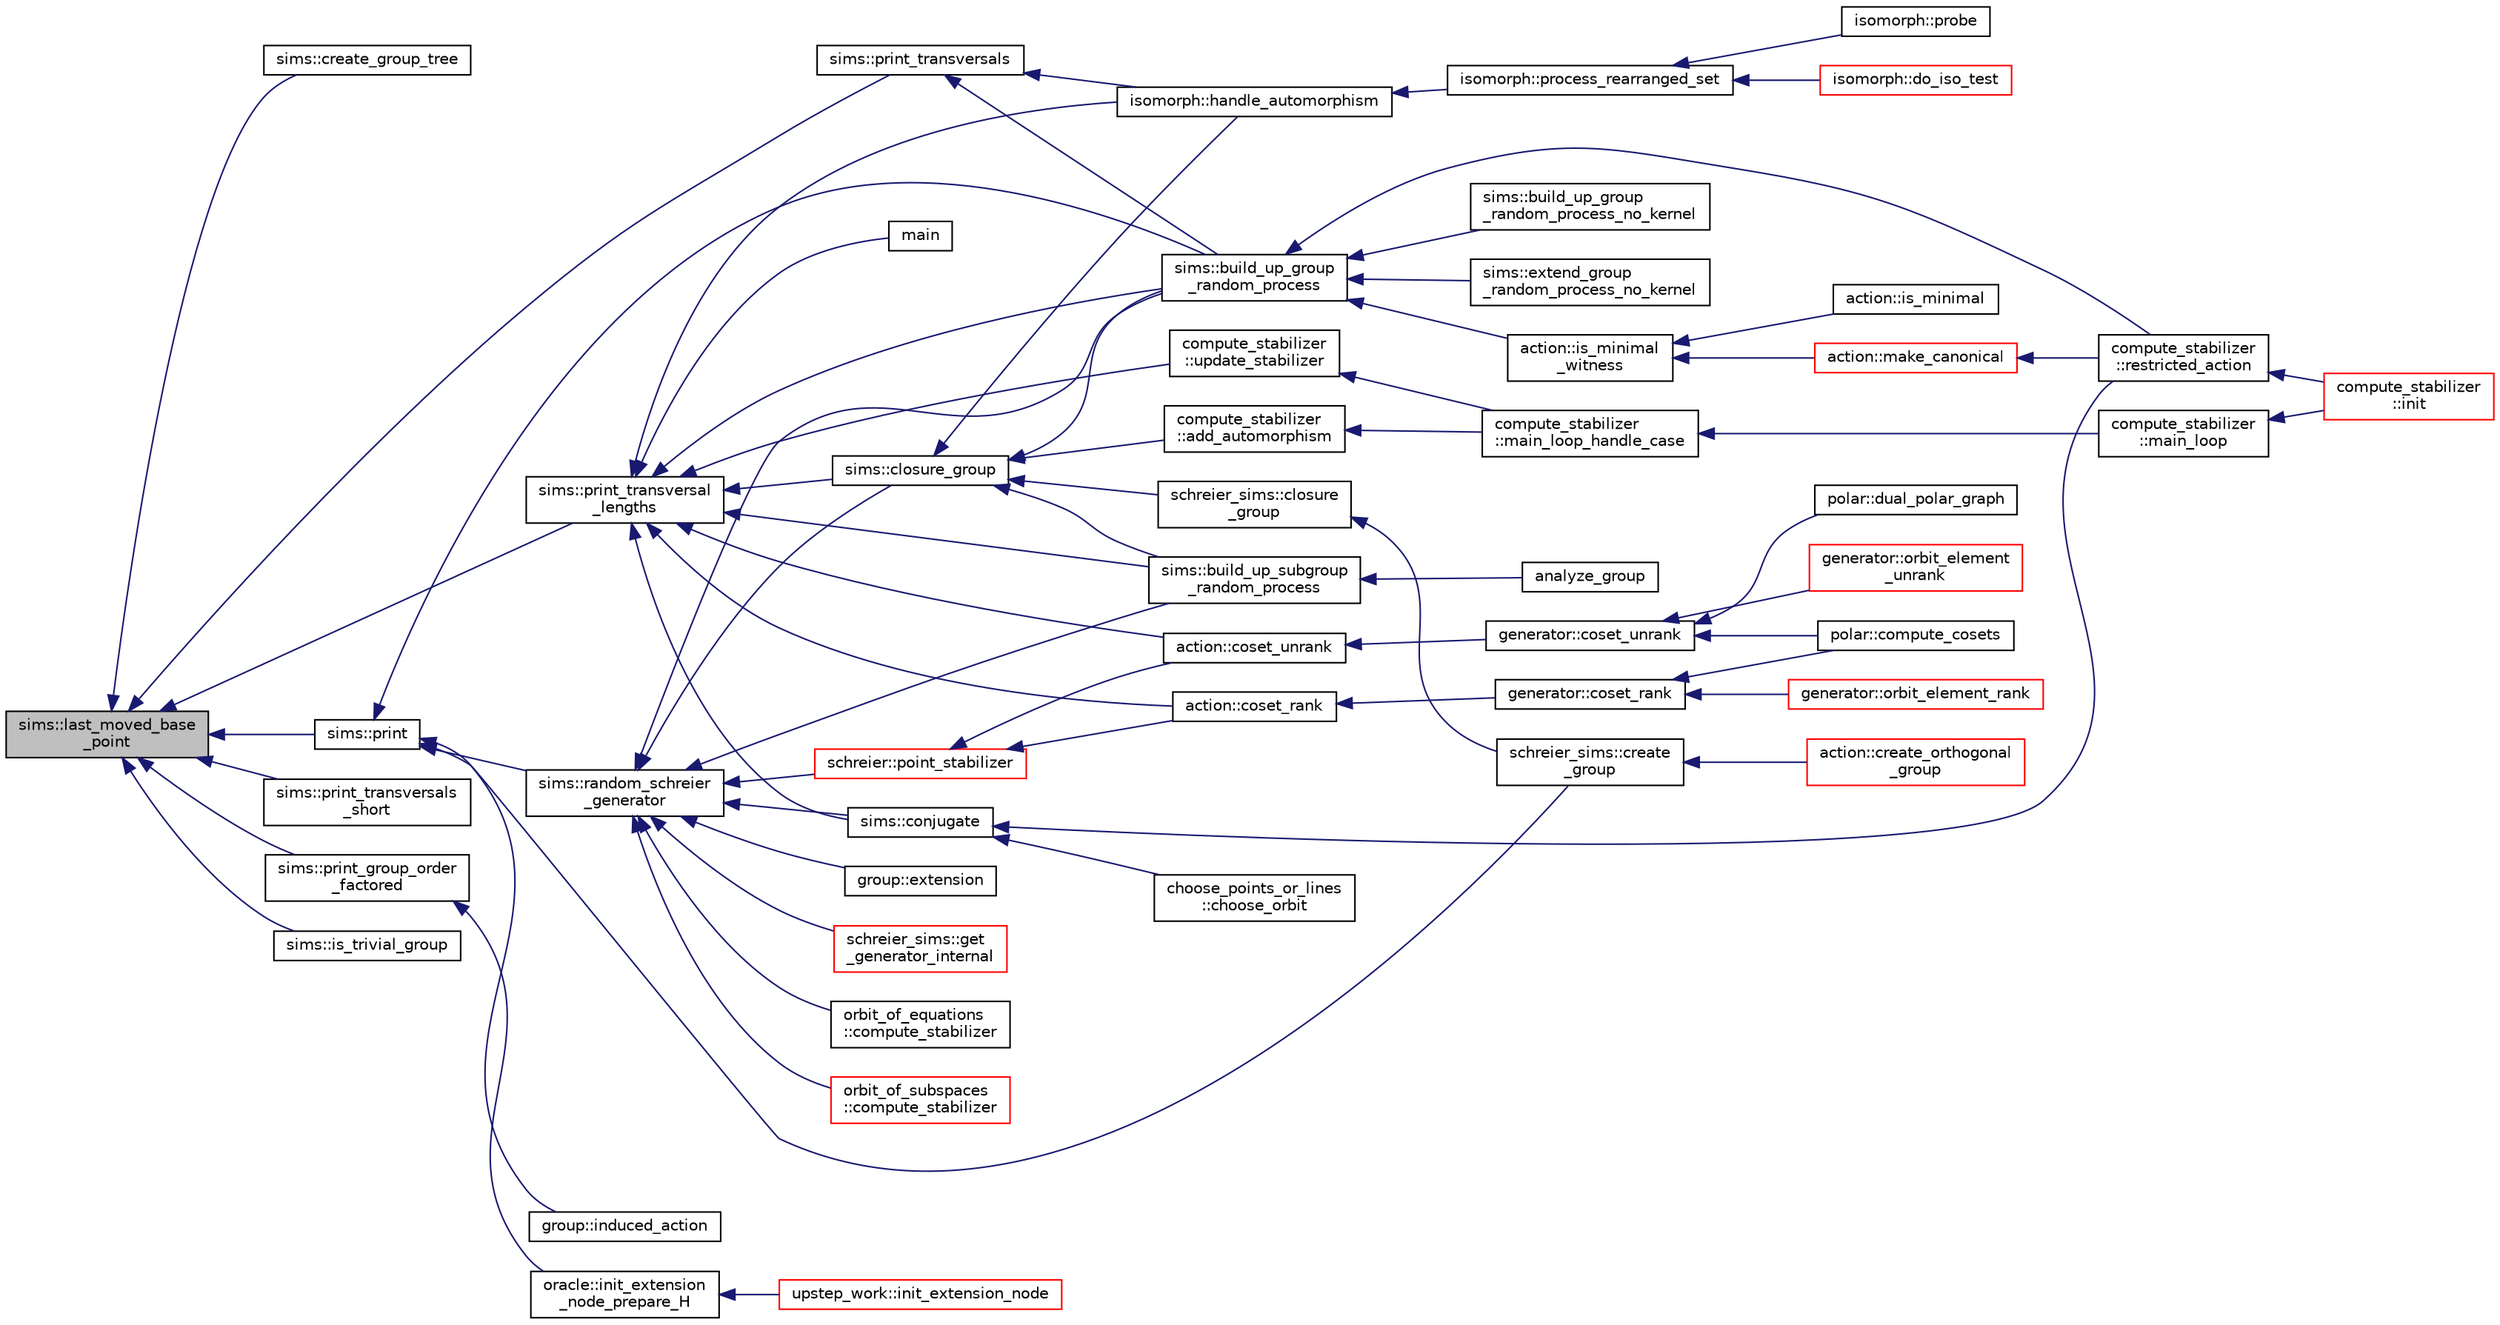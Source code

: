 digraph "sims::last_moved_base_point"
{
  edge [fontname="Helvetica",fontsize="10",labelfontname="Helvetica",labelfontsize="10"];
  node [fontname="Helvetica",fontsize="10",shape=record];
  rankdir="LR";
  Node7392 [label="sims::last_moved_base\l_point",height=0.2,width=0.4,color="black", fillcolor="grey75", style="filled", fontcolor="black"];
  Node7392 -> Node7393 [dir="back",color="midnightblue",fontsize="10",style="solid",fontname="Helvetica"];
  Node7393 [label="sims::create_group_tree",height=0.2,width=0.4,color="black", fillcolor="white", style="filled",URL="$d9/df3/classsims.html#a10ac0f054b6366025465e6775cb9983a"];
  Node7392 -> Node7394 [dir="back",color="midnightblue",fontsize="10",style="solid",fontname="Helvetica"];
  Node7394 [label="sims::print_transversals",height=0.2,width=0.4,color="black", fillcolor="white", style="filled",URL="$d9/df3/classsims.html#a77dbb9429e40ca83098f314bf0e3c44a"];
  Node7394 -> Node7395 [dir="back",color="midnightblue",fontsize="10",style="solid",fontname="Helvetica"];
  Node7395 [label="sims::build_up_group\l_random_process",height=0.2,width=0.4,color="black", fillcolor="white", style="filled",URL="$d9/df3/classsims.html#afde54d656304b5a92459615f2690ea64"];
  Node7395 -> Node7396 [dir="back",color="midnightblue",fontsize="10",style="solid",fontname="Helvetica"];
  Node7396 [label="action::is_minimal\l_witness",height=0.2,width=0.4,color="black", fillcolor="white", style="filled",URL="$d2/d86/classaction.html#aabf5ea4227f124eac2badc5d5225e220"];
  Node7396 -> Node7397 [dir="back",color="midnightblue",fontsize="10",style="solid",fontname="Helvetica"];
  Node7397 [label="action::is_minimal",height=0.2,width=0.4,color="black", fillcolor="white", style="filled",URL="$d2/d86/classaction.html#a1905e4012d6352a0337f6ee25ef3a875"];
  Node7396 -> Node7398 [dir="back",color="midnightblue",fontsize="10",style="solid",fontname="Helvetica"];
  Node7398 [label="action::make_canonical",height=0.2,width=0.4,color="red", fillcolor="white", style="filled",URL="$d2/d86/classaction.html#ae20ff0b8d092d2eddf9b661fb8821fd2"];
  Node7398 -> Node7403 [dir="back",color="midnightblue",fontsize="10",style="solid",fontname="Helvetica"];
  Node7403 [label="compute_stabilizer\l::restricted_action",height=0.2,width=0.4,color="black", fillcolor="white", style="filled",URL="$d8/d30/classcompute__stabilizer.html#a895df470da0ac14f812c3c4b6f2280b9"];
  Node7403 -> Node7404 [dir="back",color="midnightblue",fontsize="10",style="solid",fontname="Helvetica"];
  Node7404 [label="compute_stabilizer\l::init",height=0.2,width=0.4,color="red", fillcolor="white", style="filled",URL="$d8/d30/classcompute__stabilizer.html#a36a1729430f317a65559220a8206a7d7"];
  Node7395 -> Node7417 [dir="back",color="midnightblue",fontsize="10",style="solid",fontname="Helvetica"];
  Node7417 [label="sims::build_up_group\l_random_process_no_kernel",height=0.2,width=0.4,color="black", fillcolor="white", style="filled",URL="$d9/df3/classsims.html#a33747471a3e1ebdee59aff4edde62669"];
  Node7395 -> Node7418 [dir="back",color="midnightblue",fontsize="10",style="solid",fontname="Helvetica"];
  Node7418 [label="sims::extend_group\l_random_process_no_kernel",height=0.2,width=0.4,color="black", fillcolor="white", style="filled",URL="$d9/df3/classsims.html#a20958fd83e43b33c009e873b9df2fa11"];
  Node7395 -> Node7403 [dir="back",color="midnightblue",fontsize="10",style="solid",fontname="Helvetica"];
  Node7394 -> Node7419 [dir="back",color="midnightblue",fontsize="10",style="solid",fontname="Helvetica"];
  Node7419 [label="isomorph::handle_automorphism",height=0.2,width=0.4,color="black", fillcolor="white", style="filled",URL="$d3/d5f/classisomorph.html#a95e0ae39f992234f7cbeb6f1d57d82df"];
  Node7419 -> Node7420 [dir="back",color="midnightblue",fontsize="10",style="solid",fontname="Helvetica"];
  Node7420 [label="isomorph::process_rearranged_set",height=0.2,width=0.4,color="black", fillcolor="white", style="filled",URL="$d3/d5f/classisomorph.html#a7767fd5f1da6dfd7f93810be99ba4ab6"];
  Node7420 -> Node7421 [dir="back",color="midnightblue",fontsize="10",style="solid",fontname="Helvetica"];
  Node7421 [label="isomorph::probe",height=0.2,width=0.4,color="black", fillcolor="white", style="filled",URL="$d3/d5f/classisomorph.html#a9cb6fed7b6ac639d886b117a1f454441"];
  Node7420 -> Node7422 [dir="back",color="midnightblue",fontsize="10",style="solid",fontname="Helvetica"];
  Node7422 [label="isomorph::do_iso_test",height=0.2,width=0.4,color="red", fillcolor="white", style="filled",URL="$d3/d5f/classisomorph.html#a51fc3bf5cc3a99282a489b2df37ee24e"];
  Node7392 -> Node7428 [dir="back",color="midnightblue",fontsize="10",style="solid",fontname="Helvetica"];
  Node7428 [label="sims::print_transversals\l_short",height=0.2,width=0.4,color="black", fillcolor="white", style="filled",URL="$d9/df3/classsims.html#a817d3d28dddde6291dd166eed121057e"];
  Node7392 -> Node7429 [dir="back",color="midnightblue",fontsize="10",style="solid",fontname="Helvetica"];
  Node7429 [label="sims::print_transversal\l_lengths",height=0.2,width=0.4,color="black", fillcolor="white", style="filled",URL="$d9/df3/classsims.html#a122d9276cad4b4fbb8ea6f7831d43020"];
  Node7429 -> Node7430 [dir="back",color="midnightblue",fontsize="10",style="solid",fontname="Helvetica"];
  Node7430 [label="main",height=0.2,width=0.4,color="black", fillcolor="white", style="filled",URL="$d5/d0d/apps_2projective__space_2polar_8_c.html#a217dbf8b442f20279ea00b898af96f52"];
  Node7429 -> Node7431 [dir="back",color="midnightblue",fontsize="10",style="solid",fontname="Helvetica"];
  Node7431 [label="action::coset_unrank",height=0.2,width=0.4,color="black", fillcolor="white", style="filled",URL="$d2/d86/classaction.html#aeabf488f671d4e77a8a892eb58d82b34"];
  Node7431 -> Node7432 [dir="back",color="midnightblue",fontsize="10",style="solid",fontname="Helvetica"];
  Node7432 [label="generator::coset_unrank",height=0.2,width=0.4,color="black", fillcolor="white", style="filled",URL="$d7/d73/classgenerator.html#a489f02ee804f130f666029a46020aaf6"];
  Node7432 -> Node7433 [dir="back",color="midnightblue",fontsize="10",style="solid",fontname="Helvetica"];
  Node7433 [label="polar::compute_cosets",height=0.2,width=0.4,color="black", fillcolor="white", style="filled",URL="$da/d1c/classpolar.html#a1fae83636607982bad299fd84380fc40"];
  Node7432 -> Node7434 [dir="back",color="midnightblue",fontsize="10",style="solid",fontname="Helvetica"];
  Node7434 [label="polar::dual_polar_graph",height=0.2,width=0.4,color="black", fillcolor="white", style="filled",URL="$da/d1c/classpolar.html#a6e5e2b0d9d3447cac72cb82ce3d2e9e5"];
  Node7432 -> Node7435 [dir="back",color="midnightblue",fontsize="10",style="solid",fontname="Helvetica"];
  Node7435 [label="generator::orbit_element\l_unrank",height=0.2,width=0.4,color="red", fillcolor="white", style="filled",URL="$d7/d73/classgenerator.html#a26a8d0b1964170e19dcbd37fa0a4957f"];
  Node7429 -> Node7462 [dir="back",color="midnightblue",fontsize="10",style="solid",fontname="Helvetica"];
  Node7462 [label="action::coset_rank",height=0.2,width=0.4,color="black", fillcolor="white", style="filled",URL="$d2/d86/classaction.html#a5757c5b9562366be88526cc943c015e0"];
  Node7462 -> Node7463 [dir="back",color="midnightblue",fontsize="10",style="solid",fontname="Helvetica"];
  Node7463 [label="generator::coset_rank",height=0.2,width=0.4,color="black", fillcolor="white", style="filled",URL="$d7/d73/classgenerator.html#aee00240c0ae71885dd9d23b5423c56d9"];
  Node7463 -> Node7433 [dir="back",color="midnightblue",fontsize="10",style="solid",fontname="Helvetica"];
  Node7463 -> Node7464 [dir="back",color="midnightblue",fontsize="10",style="solid",fontname="Helvetica"];
  Node7464 [label="generator::orbit_element_rank",height=0.2,width=0.4,color="red", fillcolor="white", style="filled",URL="$d7/d73/classgenerator.html#a98e10a923dffa737fdb6ebc703d53fae"];
  Node7429 -> Node7466 [dir="back",color="midnightblue",fontsize="10",style="solid",fontname="Helvetica"];
  Node7466 [label="sims::conjugate",height=0.2,width=0.4,color="black", fillcolor="white", style="filled",URL="$d9/df3/classsims.html#ae5fdcadcb51929b4f5c02347384d8b8d"];
  Node7466 -> Node7403 [dir="back",color="midnightblue",fontsize="10",style="solid",fontname="Helvetica"];
  Node7466 -> Node7467 [dir="back",color="midnightblue",fontsize="10",style="solid",fontname="Helvetica"];
  Node7467 [label="choose_points_or_lines\l::choose_orbit",height=0.2,width=0.4,color="black", fillcolor="white", style="filled",URL="$d6/d75/classchoose__points__or__lines.html#a17def7dc2b9407b483d887fb24fab74d"];
  Node7429 -> Node7395 [dir="back",color="midnightblue",fontsize="10",style="solid",fontname="Helvetica"];
  Node7429 -> Node7468 [dir="back",color="midnightblue",fontsize="10",style="solid",fontname="Helvetica"];
  Node7468 [label="sims::closure_group",height=0.2,width=0.4,color="black", fillcolor="white", style="filled",URL="$d9/df3/classsims.html#a7ecab5d843b1960ba9386e1b5dd41b95"];
  Node7468 -> Node7469 [dir="back",color="midnightblue",fontsize="10",style="solid",fontname="Helvetica"];
  Node7469 [label="schreier_sims::closure\l_group",height=0.2,width=0.4,color="black", fillcolor="white", style="filled",URL="$d0/da8/classschreier__sims.html#ab7b5e8db97b550983b0213f713365feb"];
  Node7469 -> Node7470 [dir="back",color="midnightblue",fontsize="10",style="solid",fontname="Helvetica"];
  Node7470 [label="schreier_sims::create\l_group",height=0.2,width=0.4,color="black", fillcolor="white", style="filled",URL="$d0/da8/classschreier__sims.html#a1423aec8f5f7f69d0518cd4e69e29b07"];
  Node7470 -> Node7471 [dir="back",color="midnightblue",fontsize="10",style="solid",fontname="Helvetica"];
  Node7471 [label="action::create_orthogonal\l_group",height=0.2,width=0.4,color="red", fillcolor="white", style="filled",URL="$d2/d86/classaction.html#a9ec9857e52b35c91c52964a1c5701128"];
  Node7468 -> Node7395 [dir="back",color="midnightblue",fontsize="10",style="solid",fontname="Helvetica"];
  Node7468 -> Node7480 [dir="back",color="midnightblue",fontsize="10",style="solid",fontname="Helvetica"];
  Node7480 [label="sims::build_up_subgroup\l_random_process",height=0.2,width=0.4,color="black", fillcolor="white", style="filled",URL="$d9/df3/classsims.html#abd2e45239922c514c61c6ac523b72af0"];
  Node7480 -> Node7481 [dir="back",color="midnightblue",fontsize="10",style="solid",fontname="Helvetica"];
  Node7481 [label="analyze_group",height=0.2,width=0.4,color="black", fillcolor="white", style="filled",URL="$d0/d76/tl__algebra__and__number__theory_8h.html#acc445ef9d19e7fe78fbe1a057328958e"];
  Node7468 -> Node7482 [dir="back",color="midnightblue",fontsize="10",style="solid",fontname="Helvetica"];
  Node7482 [label="compute_stabilizer\l::add_automorphism",height=0.2,width=0.4,color="black", fillcolor="white", style="filled",URL="$d8/d30/classcompute__stabilizer.html#a502a7a928fa84be6c9ae36d5dac36b54"];
  Node7482 -> Node7415 [dir="back",color="midnightblue",fontsize="10",style="solid",fontname="Helvetica"];
  Node7415 [label="compute_stabilizer\l::main_loop_handle_case",height=0.2,width=0.4,color="black", fillcolor="white", style="filled",URL="$d8/d30/classcompute__stabilizer.html#a040fb5c6ad50133c5a16a35ed5b2ecc4"];
  Node7415 -> Node7416 [dir="back",color="midnightblue",fontsize="10",style="solid",fontname="Helvetica"];
  Node7416 [label="compute_stabilizer\l::main_loop",height=0.2,width=0.4,color="black", fillcolor="white", style="filled",URL="$d8/d30/classcompute__stabilizer.html#ae8615a28e0494704450689b6ea0b7ca2"];
  Node7416 -> Node7404 [dir="back",color="midnightblue",fontsize="10",style="solid",fontname="Helvetica"];
  Node7468 -> Node7419 [dir="back",color="midnightblue",fontsize="10",style="solid",fontname="Helvetica"];
  Node7429 -> Node7480 [dir="back",color="midnightblue",fontsize="10",style="solid",fontname="Helvetica"];
  Node7429 -> Node7483 [dir="back",color="midnightblue",fontsize="10",style="solid",fontname="Helvetica"];
  Node7483 [label="compute_stabilizer\l::update_stabilizer",height=0.2,width=0.4,color="black", fillcolor="white", style="filled",URL="$d8/d30/classcompute__stabilizer.html#a9d7978a6326dc7f0935f557f0828ed8e"];
  Node7483 -> Node7415 [dir="back",color="midnightblue",fontsize="10",style="solid",fontname="Helvetica"];
  Node7429 -> Node7419 [dir="back",color="midnightblue",fontsize="10",style="solid",fontname="Helvetica"];
  Node7392 -> Node7484 [dir="back",color="midnightblue",fontsize="10",style="solid",fontname="Helvetica"];
  Node7484 [label="sims::print",height=0.2,width=0.4,color="black", fillcolor="white", style="filled",URL="$d9/df3/classsims.html#a93c3d22dc3ac6d78acc60bad65234944"];
  Node7484 -> Node7485 [dir="back",color="midnightblue",fontsize="10",style="solid",fontname="Helvetica"];
  Node7485 [label="group::induced_action",height=0.2,width=0.4,color="black", fillcolor="white", style="filled",URL="$d1/db7/classgroup.html#af6664c64704eb397874f42ed1ac7fed1"];
  Node7484 -> Node7470 [dir="back",color="midnightblue",fontsize="10",style="solid",fontname="Helvetica"];
  Node7484 -> Node7486 [dir="back",color="midnightblue",fontsize="10",style="solid",fontname="Helvetica"];
  Node7486 [label="sims::random_schreier\l_generator",height=0.2,width=0.4,color="black", fillcolor="white", style="filled",URL="$d9/df3/classsims.html#aaa77048e586c36a7639fa61ff66e0a23"];
  Node7486 -> Node7487 [dir="back",color="midnightblue",fontsize="10",style="solid",fontname="Helvetica"];
  Node7487 [label="schreier::point_stabilizer",height=0.2,width=0.4,color="red", fillcolor="white", style="filled",URL="$d3/dd6/classschreier.html#a976a31dfe3238284d96fc200532c7077"];
  Node7487 -> Node7431 [dir="back",color="midnightblue",fontsize="10",style="solid",fontname="Helvetica"];
  Node7487 -> Node7462 [dir="back",color="midnightblue",fontsize="10",style="solid",fontname="Helvetica"];
  Node7486 -> Node7517 [dir="back",color="midnightblue",fontsize="10",style="solid",fontname="Helvetica"];
  Node7517 [label="group::extension",height=0.2,width=0.4,color="black", fillcolor="white", style="filled",URL="$d1/db7/classgroup.html#a798cd01cad4d5616b67fa456b8b04008"];
  Node7486 -> Node7518 [dir="back",color="midnightblue",fontsize="10",style="solid",fontname="Helvetica"];
  Node7518 [label="schreier_sims::get\l_generator_internal",height=0.2,width=0.4,color="red", fillcolor="white", style="filled",URL="$d0/da8/classschreier__sims.html#a8d2feedf9ac36e320ec0999b868a8f7b"];
  Node7486 -> Node7466 [dir="back",color="midnightblue",fontsize="10",style="solid",fontname="Helvetica"];
  Node7486 -> Node7395 [dir="back",color="midnightblue",fontsize="10",style="solid",fontname="Helvetica"];
  Node7486 -> Node7468 [dir="back",color="midnightblue",fontsize="10",style="solid",fontname="Helvetica"];
  Node7486 -> Node7480 [dir="back",color="midnightblue",fontsize="10",style="solid",fontname="Helvetica"];
  Node7486 -> Node7520 [dir="back",color="midnightblue",fontsize="10",style="solid",fontname="Helvetica"];
  Node7520 [label="orbit_of_equations\l::compute_stabilizer",height=0.2,width=0.4,color="black", fillcolor="white", style="filled",URL="$dd/d23/classorbit__of__equations.html#ae91b1fc7aaed29d4cd3ece65d39eb300"];
  Node7486 -> Node7521 [dir="back",color="midnightblue",fontsize="10",style="solid",fontname="Helvetica"];
  Node7521 [label="orbit_of_subspaces\l::compute_stabilizer",height=0.2,width=0.4,color="red", fillcolor="white", style="filled",URL="$d5/d64/classorbit__of__subspaces.html#a417479ac6c67e0a70ccd873212f504a9"];
  Node7484 -> Node7395 [dir="back",color="midnightblue",fontsize="10",style="solid",fontname="Helvetica"];
  Node7392 -> Node7523 [dir="back",color="midnightblue",fontsize="10",style="solid",fontname="Helvetica"];
  Node7523 [label="sims::print_group_order\l_factored",height=0.2,width=0.4,color="black", fillcolor="white", style="filled",URL="$d9/df3/classsims.html#a15c45e963bcaa8e2e073dc48b7c24aca"];
  Node7523 -> Node7524 [dir="back",color="midnightblue",fontsize="10",style="solid",fontname="Helvetica"];
  Node7524 [label="oracle::init_extension\l_node_prepare_H",height=0.2,width=0.4,color="black", fillcolor="white", style="filled",URL="$d7/da7/classoracle.html#a6a121e9674bbd011685430a95dbc1b77"];
  Node7524 -> Node7525 [dir="back",color="midnightblue",fontsize="10",style="solid",fontname="Helvetica"];
  Node7525 [label="upstep_work::init_extension_node",height=0.2,width=0.4,color="red", fillcolor="white", style="filled",URL="$d2/dd6/classupstep__work.html#ad74931a4c6dc97102d405a755433297d"];
  Node7392 -> Node7574 [dir="back",color="midnightblue",fontsize="10",style="solid",fontname="Helvetica"];
  Node7574 [label="sims::is_trivial_group",height=0.2,width=0.4,color="black", fillcolor="white", style="filled",URL="$d9/df3/classsims.html#a2ce587ea215dec9f0f30db8fe3ebfee1"];
}
